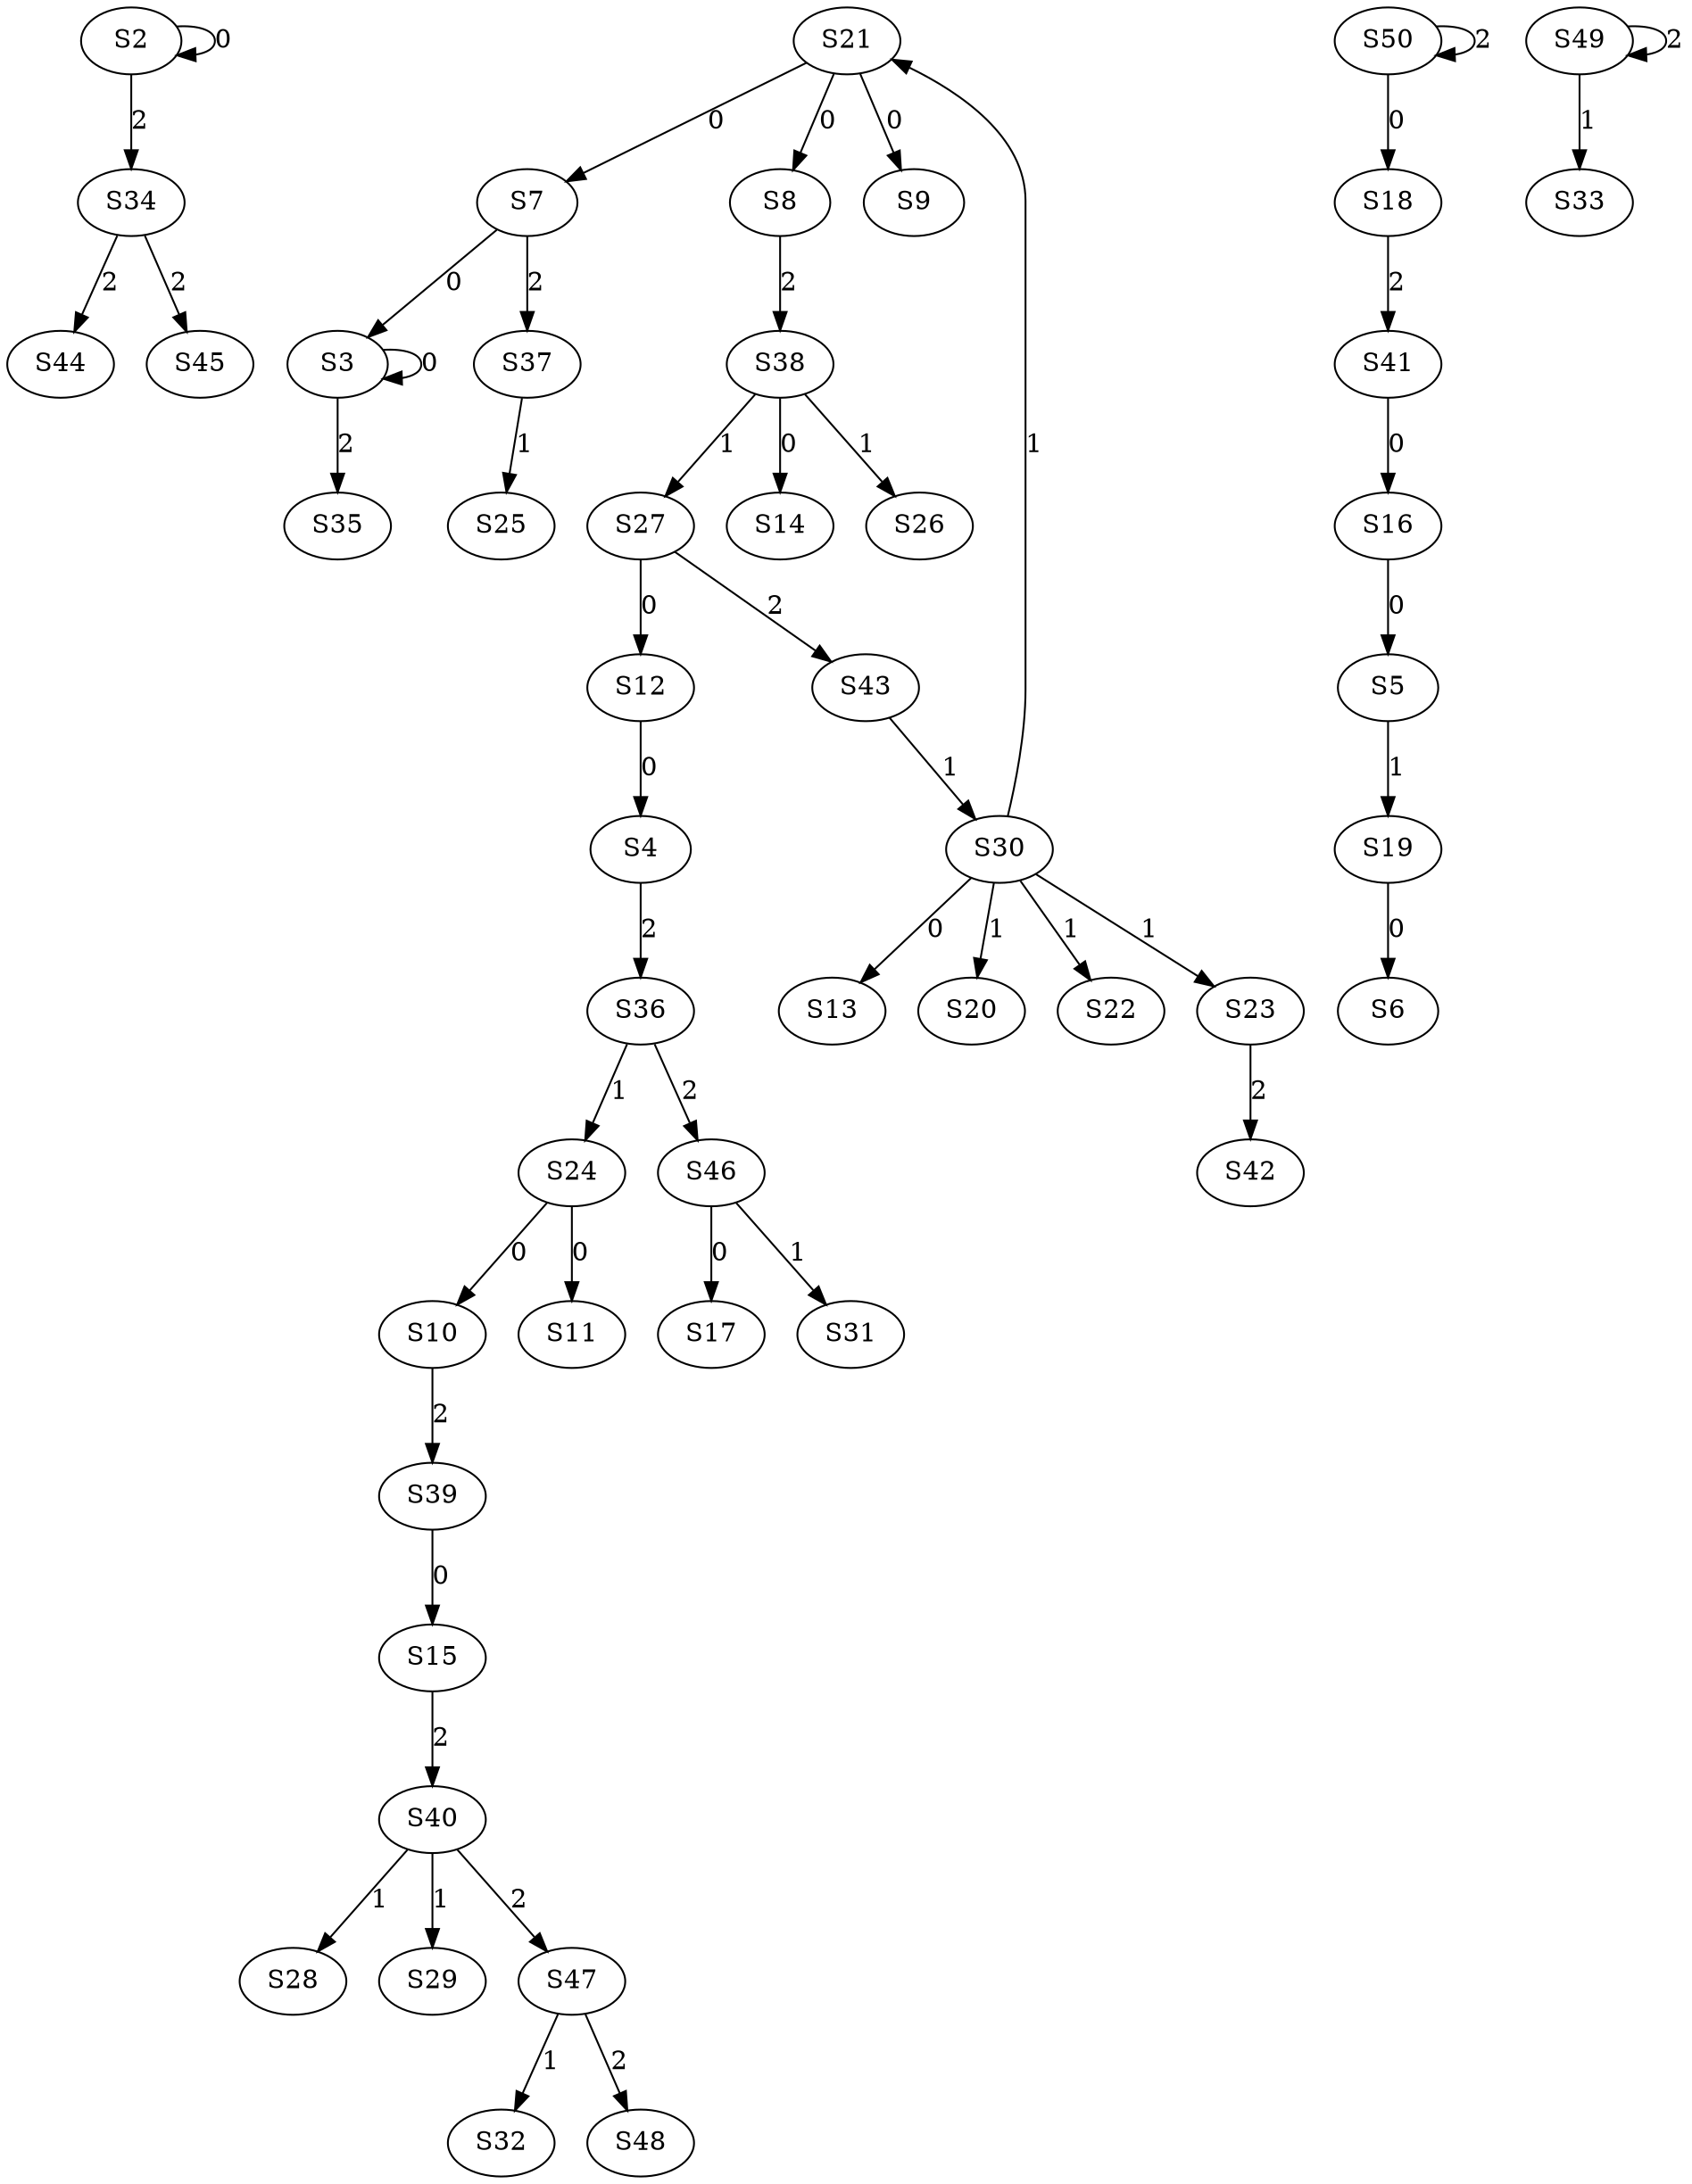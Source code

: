 strict digraph {
	S2 -> S2 [ label = 0 ];
	S3 -> S3 [ label = 0 ];
	S12 -> S4 [ label = 0 ];
	S16 -> S5 [ label = 0 ];
	S19 -> S6 [ label = 0 ];
	S21 -> S7 [ label = 0 ];
	S21 -> S8 [ label = 0 ];
	S21 -> S9 [ label = 0 ];
	S24 -> S10 [ label = 0 ];
	S24 -> S11 [ label = 0 ];
	S27 -> S12 [ label = 0 ];
	S30 -> S13 [ label = 0 ];
	S38 -> S14 [ label = 0 ];
	S39 -> S15 [ label = 0 ];
	S41 -> S16 [ label = 0 ];
	S46 -> S17 [ label = 0 ];
	S50 -> S18 [ label = 0 ];
	S5 -> S19 [ label = 1 ];
	S30 -> S20 [ label = 1 ];
	S30 -> S21 [ label = 1 ];
	S30 -> S22 [ label = 1 ];
	S30 -> S23 [ label = 1 ];
	S36 -> S24 [ label = 1 ];
	S37 -> S25 [ label = 1 ];
	S38 -> S26 [ label = 1 ];
	S38 -> S27 [ label = 1 ];
	S40 -> S28 [ label = 1 ];
	S40 -> S29 [ label = 1 ];
	S43 -> S30 [ label = 1 ];
	S46 -> S31 [ label = 1 ];
	S47 -> S32 [ label = 1 ];
	S49 -> S33 [ label = 1 ];
	S2 -> S34 [ label = 2 ];
	S3 -> S35 [ label = 2 ];
	S4 -> S36 [ label = 2 ];
	S7 -> S37 [ label = 2 ];
	S8 -> S38 [ label = 2 ];
	S10 -> S39 [ label = 2 ];
	S15 -> S40 [ label = 2 ];
	S18 -> S41 [ label = 2 ];
	S23 -> S42 [ label = 2 ];
	S27 -> S43 [ label = 2 ];
	S34 -> S44 [ label = 2 ];
	S34 -> S45 [ label = 2 ];
	S36 -> S46 [ label = 2 ];
	S40 -> S47 [ label = 2 ];
	S47 -> S48 [ label = 2 ];
	S49 -> S49 [ label = 2 ];
	S50 -> S50 [ label = 2 ];
	S7 -> S3 [ label = 0 ];
}